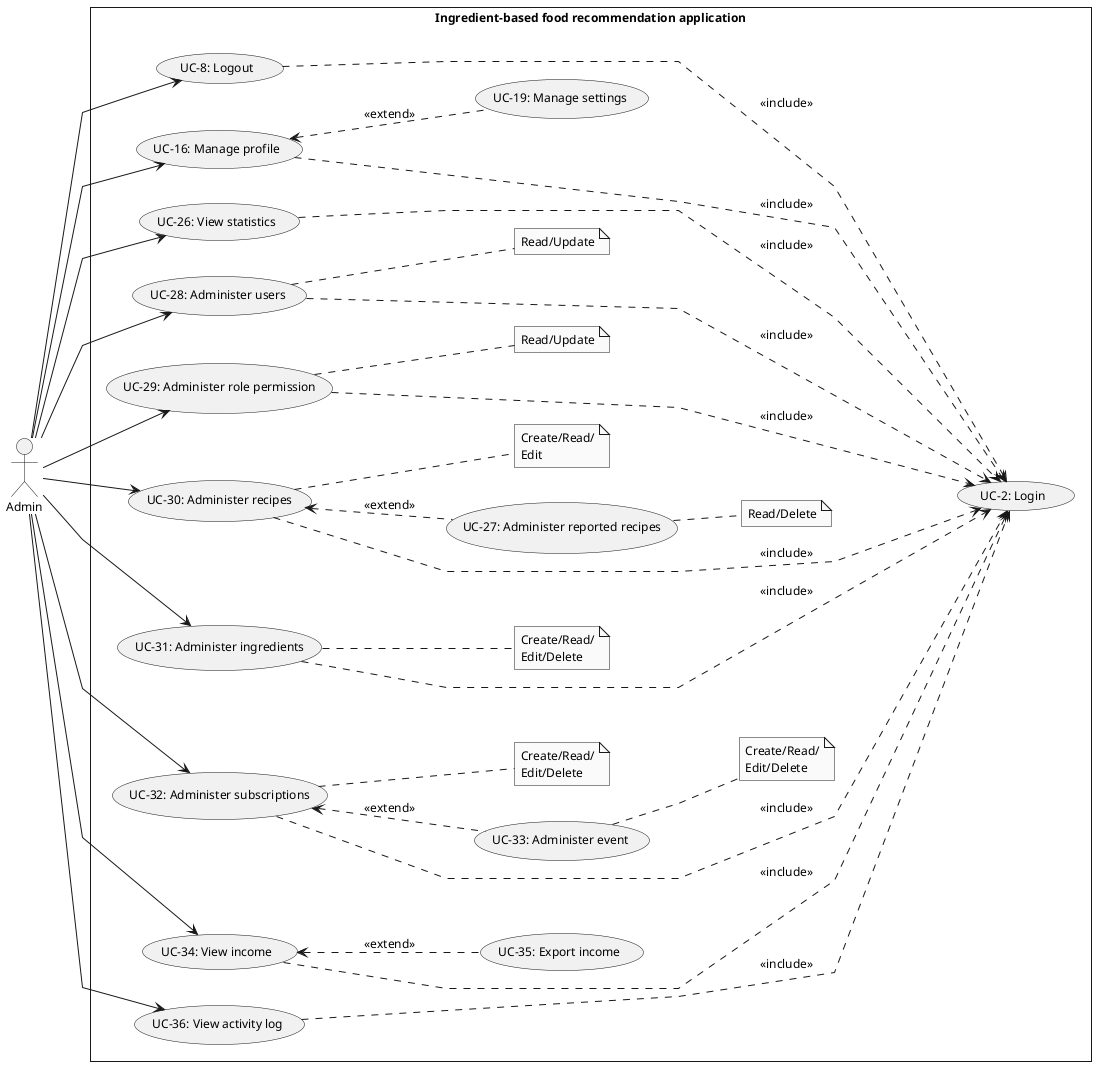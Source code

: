 @startuml AdminUsecase
skinparam style strictuml
skinparam monochrome true
skinparam linetype polyline
skinparam defaultFontSize 12
left to right direction
actor "Admin" as admin
' actor "Admin" as admin
rectangle Ingredient-based<U+0020>food<U+0020>recommendation<U+0020>application {
    usecase "UC-2: Login" as ucLogin
    usecase "UC-8: Logout" as ucLogout
    usecase "UC-16: Manage profile" as ucManageProfile
    usecase "UC-19: Manage settings" as ucManageSetting

    usecase "UC-26: View statistics" as ucViewStatistic
    usecase "UC-27: Administer reported recipes" as ucAdmReportedRepices
    usecase "UC-28: Administer users" as ucAdmUser
    usecase "UC-29: Administer role permission" as ucAdmRolePermis
    usecase "UC-30: Administer recipes" as ucAdmRecipe
    usecase "UC-31: Administer ingredients" as ucAdmIngre
    usecase "UC-32: Administer subscriptions" as ucAdmSubcript
    usecase "UC-33: Administer event" as ucAdmEvent
    usecase "UC-34: View income" as ucViewIncome
    usecase "UC-35: Export income" as ucExportIncome
    usecase "UC-36: View activity log" as ucViewActivityLog

    note "Read/Update" as noteAdmUser
    note "Create/Read/\nEdit" as noteAdmRecipe
    note "Create/Read/\nEdit/Delete" as noteAdmIngre
    note "Create/Read/\nEdit/Delete" as noteAdmSubcipt
    note "Create/Read/\nEdit/Delete" as noteAdmEvent
    note "Read/Delete" as noteAdmReportedRecipes
    note "Read/Update" as noteAmdRolePermis

    admin --> ucAdmUser
        ucAdmUser .. noteAdmUser
    admin --> ucAdmRecipe
        ucAdmRecipe <.. ucAdmReportedRepices : <<extend>>
            ucAdmReportedRepices .. noteAdmReportedRecipes
        ucAdmRecipe .. noteAdmRecipe
    admin --> ucAdmIngre
        ucAdmIngre .. noteAdmIngre
    admin --> ucAdmRolePermis
        ucAdmRolePermis .. noteAmdRolePermis
    admin --> ucAdmSubcript
        ucAdmSubcript <.. ucAdmEvent : <<extend>>
            ucAdmEvent .. noteAdmEvent
        ucAdmSubcript .. noteAdmSubcipt
    admin --> ucViewStatistic
    admin --> ucViewIncome
        ucViewIncome <.. ucExportIncome : <<extend>>
    admin --> ucViewActivityLog
    admin --> ucManageProfile
        ucManageProfile <.. ucManageSetting: <<extend>>
    admin --> ucLogout

    ucLogout .....> ucLogin : <<include>>
    ucViewStatistic .....> ucLogin : <<include>>
    ucAdmUser .....> ucLogin : <<include>>
    ucAdmRolePermis .....> ucLogin : <<include>>
    ucAdmRecipe .....> ucLogin : <<include>>
    ucAdmIngre .....> ucLogin : <<include>>
    ucAdmSubcript .....> ucLogin : <<include>>
    ucViewIncome .....> ucLogin : <<include>>
    ucManageProfile .....> ucLogin : <<include>>
    ucViewActivityLog .....> ucLogin : <<include>>
}

@enduml
